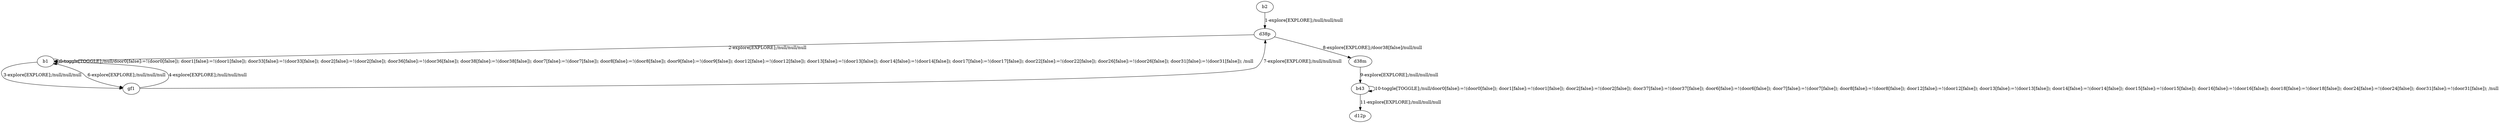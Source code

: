 # Total number of goals covered by this test: 1
# b43 --> b43

digraph g {
"b2" -> "d38p" [label = "1-explore[EXPLORE];/null/null/null"];
"d38p" -> "b1" [label = "2-explore[EXPLORE];/null/null/null"];
"b1" -> "gf1" [label = "3-explore[EXPLORE];/null/null/null"];
"gf1" -> "b1" [label = "4-explore[EXPLORE];/null/null/null"];
"b1" -> "b1" [label = "5-toggle[TOGGLE];/null/door0[false]:=!(door0[false]); door1[false]:=!(door1[false]); door33[false]:=!(door33[false]); door2[false]:=!(door2[false]); door36[false]:=!(door36[false]); door38[false]:=!(door38[false]); door7[false]:=!(door7[false]); door8[false]:=!(door8[false]); door9[false]:=!(door9[false]); door12[false]:=!(door12[false]); door13[false]:=!(door13[false]); door14[false]:=!(door14[false]); door17[false]:=!(door17[false]); door22[false]:=!(door22[false]); door26[false]:=!(door26[false]); door31[false]:=!(door31[false]); /null"];
"b1" -> "gf1" [label = "6-explore[EXPLORE];/null/null/null"];
"gf1" -> "d38p" [label = "7-explore[EXPLORE];/null/null/null"];
"d38p" -> "d38m" [label = "8-explore[EXPLORE];/door38[false]/null/null"];
"d38m" -> "b43" [label = "9-explore[EXPLORE];/null/null/null"];
"b43" -> "b43" [label = "10-toggle[TOGGLE];/null/door0[false]:=!(door0[false]); door1[false]:=!(door1[false]); door2[false]:=!(door2[false]); door37[false]:=!(door37[false]); door6[false]:=!(door6[false]); door7[false]:=!(door7[false]); door8[false]:=!(door8[false]); door12[false]:=!(door12[false]); door13[false]:=!(door13[false]); door14[false]:=!(door14[false]); door15[false]:=!(door15[false]); door16[false]:=!(door16[false]); door18[false]:=!(door18[false]); door24[false]:=!(door24[false]); door31[false]:=!(door31[false]); /null"];
"b43" -> "d12p" [label = "11-explore[EXPLORE];/null/null/null"];
}